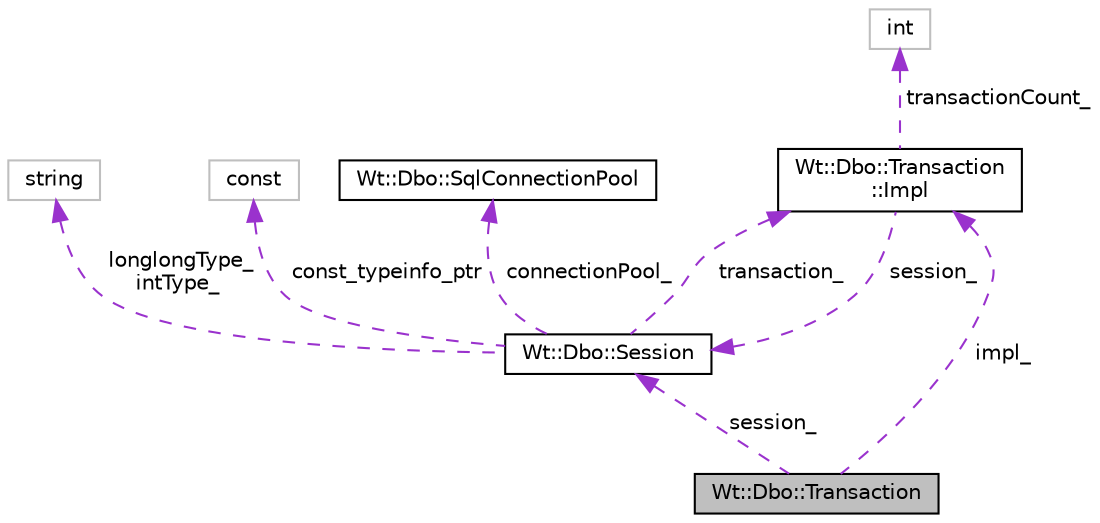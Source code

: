 digraph "Wt::Dbo::Transaction"
{
 // LATEX_PDF_SIZE
  edge [fontname="Helvetica",fontsize="10",labelfontname="Helvetica",labelfontsize="10"];
  node [fontname="Helvetica",fontsize="10",shape=record];
  Node1 [label="Wt::Dbo::Transaction",height=0.2,width=0.4,color="black", fillcolor="grey75", style="filled", fontcolor="black",tooltip="A database transaction."];
  Node2 -> Node1 [dir="back",color="darkorchid3",fontsize="10",style="dashed",label=" impl_" ,fontname="Helvetica"];
  Node2 [label="Wt::Dbo::Transaction\l::Impl",height=0.2,width=0.4,color="black", fillcolor="white", style="filled",URL="$structWt_1_1Dbo_1_1Transaction_1_1Impl.html",tooltip=" "];
  Node3 -> Node2 [dir="back",color="darkorchid3",fontsize="10",style="dashed",label=" transactionCount_" ,fontname="Helvetica"];
  Node3 [label="int",height=0.2,width=0.4,color="grey75", fillcolor="white", style="filled",tooltip=" "];
  Node4 -> Node2 [dir="back",color="darkorchid3",fontsize="10",style="dashed",label=" session_" ,fontname="Helvetica"];
  Node4 [label="Wt::Dbo::Session",height=0.2,width=0.4,color="black", fillcolor="white", style="filled",URL="$classWt_1_1Dbo_1_1Session.html",tooltip="A database session."];
  Node2 -> Node4 [dir="back",color="darkorchid3",fontsize="10",style="dashed",label=" transaction_" ,fontname="Helvetica"];
  Node5 -> Node4 [dir="back",color="darkorchid3",fontsize="10",style="dashed",label=" longlongType_\nintType_" ,fontname="Helvetica"];
  Node5 [label="string",height=0.2,width=0.4,color="grey75", fillcolor="white", style="filled",tooltip=" "];
  Node6 -> Node4 [dir="back",color="darkorchid3",fontsize="10",style="dashed",label=" const_typeinfo_ptr" ,fontname="Helvetica"];
  Node6 [label="const",height=0.2,width=0.4,color="grey75", fillcolor="white", style="filled",tooltip=" "];
  Node7 -> Node4 [dir="back",color="darkorchid3",fontsize="10",style="dashed",label=" connectionPool_" ,fontname="Helvetica"];
  Node7 [label="Wt::Dbo::SqlConnectionPool",height=0.2,width=0.4,color="black", fillcolor="white", style="filled",URL="$classWt_1_1Dbo_1_1SqlConnectionPool.html",tooltip="Abstract base class for a SQL connection pool."];
  Node4 -> Node1 [dir="back",color="darkorchid3",fontsize="10",style="dashed",label=" session_" ,fontname="Helvetica"];
}
